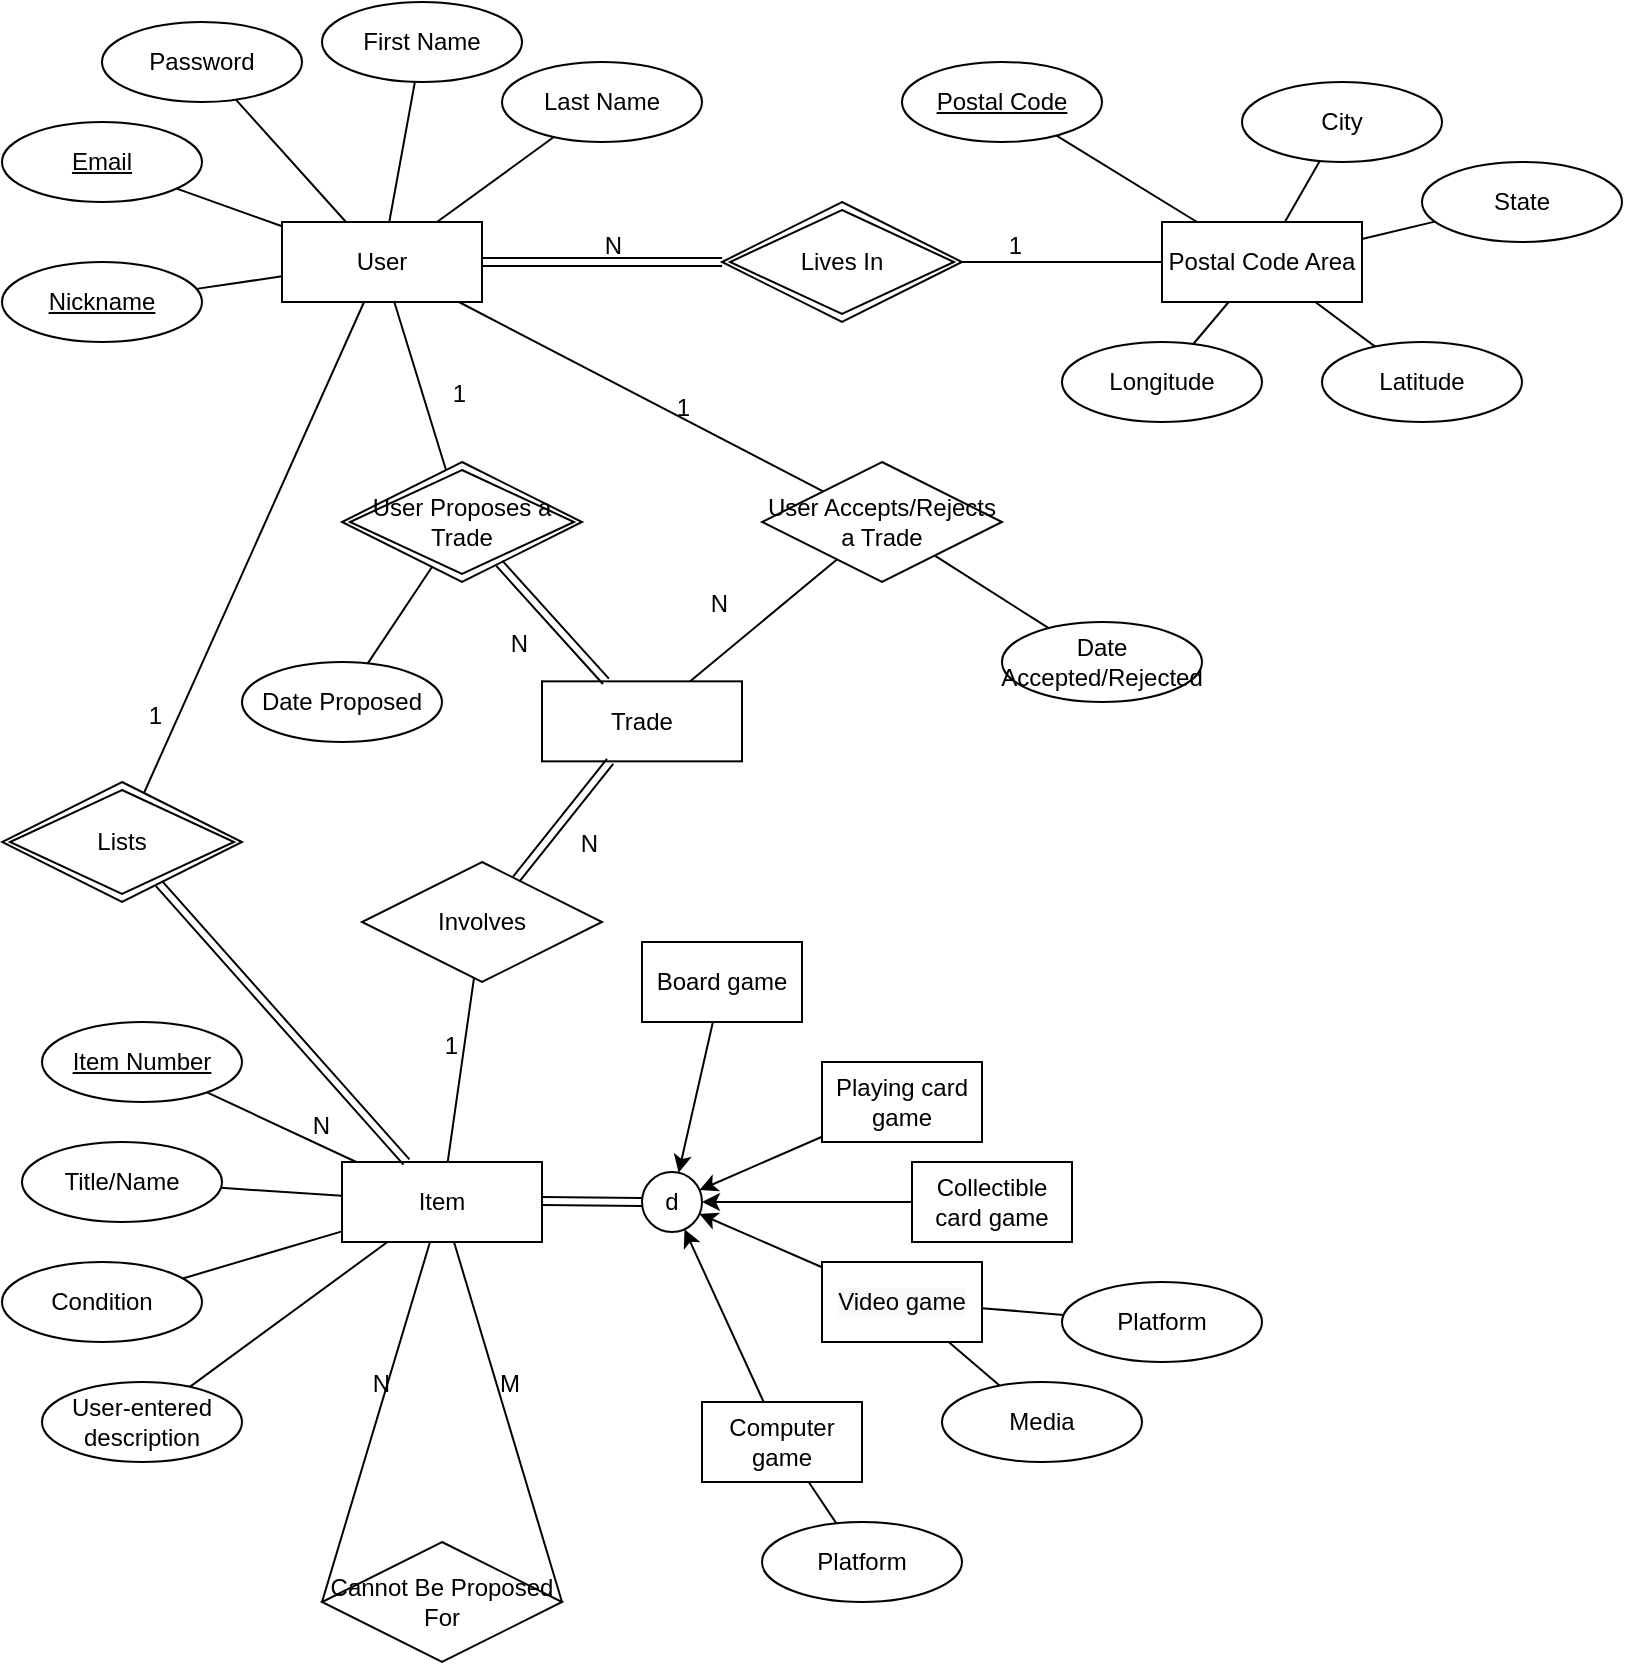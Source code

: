 <mxfile version="18.2.1" type="github">
  <diagram id="R2lEEEUBdFMjLlhIrx00" name="Page-1">
    <mxGraphModel dx="1305" dy="649" grid="1" gridSize="10" guides="1" tooltips="1" connect="1" arrows="1" fold="1" page="1" pageScale="1" pageWidth="850" pageHeight="1100" math="0" shadow="0" extFonts="Permanent Marker^https://fonts.googleapis.com/css?family=Permanent+Marker">
      <root>
        <mxCell id="0" />
        <mxCell id="1" parent="0" />
        <mxCell id="F9EN7Q-eqjH8XVya4wf_-4" value="User" style="whiteSpace=wrap;html=1;align=center;rounded=0;" vertex="1" parent="1">
          <mxGeometry x="150" y="130" width="100" height="40" as="geometry" />
        </mxCell>
        <mxCell id="F9EN7Q-eqjH8XVya4wf_-5" value="Email" style="ellipse;whiteSpace=wrap;html=1;align=center;fontStyle=4;rounded=0;" vertex="1" parent="1">
          <mxGeometry x="10" y="80" width="100" height="40" as="geometry" />
        </mxCell>
        <mxCell id="F9EN7Q-eqjH8XVya4wf_-6" value="" style="endArrow=none;html=1;rounded=0;" edge="1" parent="1" source="F9EN7Q-eqjH8XVya4wf_-5" target="F9EN7Q-eqjH8XVya4wf_-4">
          <mxGeometry relative="1" as="geometry">
            <mxPoint x="340" y="380" as="sourcePoint" />
            <mxPoint x="500" y="380" as="targetPoint" />
          </mxGeometry>
        </mxCell>
        <mxCell id="F9EN7Q-eqjH8XVya4wf_-8" value="" style="endArrow=none;html=1;rounded=0;" edge="1" parent="1" source="F9EN7Q-eqjH8XVya4wf_-9" target="F9EN7Q-eqjH8XVya4wf_-4">
          <mxGeometry relative="1" as="geometry">
            <mxPoint x="370.949" y="319.048" as="sourcePoint" />
            <mxPoint x="469.996" y="350" as="targetPoint" />
          </mxGeometry>
        </mxCell>
        <mxCell id="F9EN7Q-eqjH8XVya4wf_-9" value="Password" style="ellipse;whiteSpace=wrap;html=1;align=center;rounded=0;" vertex="1" parent="1">
          <mxGeometry x="60" y="30" width="100" height="40" as="geometry" />
        </mxCell>
        <mxCell id="F9EN7Q-eqjH8XVya4wf_-10" value="" style="endArrow=none;html=1;rounded=0;" edge="1" parent="1" source="F9EN7Q-eqjH8XVya4wf_-11" target="F9EN7Q-eqjH8XVya4wf_-4">
          <mxGeometry relative="1" as="geometry">
            <mxPoint x="450.949" y="329.048" as="sourcePoint" />
            <mxPoint x="268.889" y="140" as="targetPoint" />
          </mxGeometry>
        </mxCell>
        <mxCell id="F9EN7Q-eqjH8XVya4wf_-11" value="First Name" style="ellipse;whiteSpace=wrap;html=1;align=center;rounded=0;" vertex="1" parent="1">
          <mxGeometry x="170" y="20" width="100" height="40" as="geometry" />
        </mxCell>
        <mxCell id="F9EN7Q-eqjH8XVya4wf_-12" value="" style="endArrow=none;html=1;rounded=0;" edge="1" parent="1" source="F9EN7Q-eqjH8XVya4wf_-13" target="F9EN7Q-eqjH8XVya4wf_-4">
          <mxGeometry relative="1" as="geometry">
            <mxPoint x="520.949" y="349.048" as="sourcePoint" />
            <mxPoint x="282" y="150" as="targetPoint" />
          </mxGeometry>
        </mxCell>
        <mxCell id="F9EN7Q-eqjH8XVya4wf_-13" value="Last Name" style="ellipse;whiteSpace=wrap;html=1;align=center;rounded=0;" vertex="1" parent="1">
          <mxGeometry x="260" y="50" width="100" height="40" as="geometry" />
        </mxCell>
        <mxCell id="F9EN7Q-eqjH8XVya4wf_-14" value="Nickname" style="ellipse;whiteSpace=wrap;html=1;align=center;fontStyle=4;rounded=0;" vertex="1" parent="1">
          <mxGeometry x="10" y="150" width="100" height="40" as="geometry" />
        </mxCell>
        <mxCell id="F9EN7Q-eqjH8XVya4wf_-15" value="" style="endArrow=none;html=1;rounded=0;" edge="1" parent="1" source="F9EN7Q-eqjH8XVya4wf_-14" target="F9EN7Q-eqjH8XVya4wf_-4">
          <mxGeometry relative="1" as="geometry">
            <mxPoint x="340" y="460" as="sourcePoint" />
            <mxPoint x="150" y="212.143" as="targetPoint" />
          </mxGeometry>
        </mxCell>
        <mxCell id="F9EN7Q-eqjH8XVya4wf_-16" value="" style="shape=link;html=1;rounded=0;" edge="1" parent="1" source="F9EN7Q-eqjH8XVya4wf_-18" target="F9EN7Q-eqjH8XVya4wf_-4">
          <mxGeometry relative="1" as="geometry">
            <mxPoint x="380" y="150" as="sourcePoint" />
            <mxPoint x="510" y="330" as="targetPoint" />
          </mxGeometry>
        </mxCell>
        <mxCell id="F9EN7Q-eqjH8XVya4wf_-17" value="N" style="resizable=0;html=1;align=right;verticalAlign=bottom;rounded=0;" connectable="0" vertex="1" parent="F9EN7Q-eqjH8XVya4wf_-16">
          <mxGeometry x="1" relative="1" as="geometry">
            <mxPoint x="70" as="offset" />
          </mxGeometry>
        </mxCell>
        <mxCell id="F9EN7Q-eqjH8XVya4wf_-18" value="Lives In" style="shape=rhombus;double=1;perimeter=rhombusPerimeter;whiteSpace=wrap;html=1;align=center;rounded=0;" vertex="1" parent="1">
          <mxGeometry x="370" y="120" width="120" height="60" as="geometry" />
        </mxCell>
        <mxCell id="F9EN7Q-eqjH8XVya4wf_-19" value="" style="endArrow=none;html=1;rounded=0;" edge="1" parent="1" source="F9EN7Q-eqjH8XVya4wf_-18" target="F9EN7Q-eqjH8XVya4wf_-21">
          <mxGeometry relative="1" as="geometry">
            <mxPoint x="480" y="150" as="sourcePoint" />
            <mxPoint x="640" y="150" as="targetPoint" />
          </mxGeometry>
        </mxCell>
        <mxCell id="F9EN7Q-eqjH8XVya4wf_-20" value="1" style="resizable=0;html=1;align=right;verticalAlign=bottom;rounded=0;" connectable="0" vertex="1" parent="F9EN7Q-eqjH8XVya4wf_-19">
          <mxGeometry x="1" relative="1" as="geometry">
            <mxPoint x="-70" as="offset" />
          </mxGeometry>
        </mxCell>
        <mxCell id="F9EN7Q-eqjH8XVya4wf_-21" value="Postal Code Area" style="whiteSpace=wrap;html=1;align=center;rounded=0;" vertex="1" parent="1">
          <mxGeometry x="590" y="130" width="100" height="40" as="geometry" />
        </mxCell>
        <mxCell id="F9EN7Q-eqjH8XVya4wf_-26" value="Postal Code" style="ellipse;whiteSpace=wrap;html=1;align=center;fontStyle=4;rounded=0;" vertex="1" parent="1">
          <mxGeometry x="460" y="50" width="100" height="40" as="geometry" />
        </mxCell>
        <mxCell id="F9EN7Q-eqjH8XVya4wf_-27" value="" style="endArrow=none;html=1;rounded=0;" edge="1" parent="1" source="F9EN7Q-eqjH8XVya4wf_-26" target="F9EN7Q-eqjH8XVya4wf_-21">
          <mxGeometry relative="1" as="geometry">
            <mxPoint x="790" y="390" as="sourcePoint" />
            <mxPoint x="600" y="87.143" as="targetPoint" />
          </mxGeometry>
        </mxCell>
        <mxCell id="F9EN7Q-eqjH8XVya4wf_-28" value="" style="endArrow=none;html=1;rounded=0;" edge="1" parent="1" source="F9EN7Q-eqjH8XVya4wf_-29" target="F9EN7Q-eqjH8XVya4wf_-21">
          <mxGeometry relative="1" as="geometry">
            <mxPoint x="830.949" y="329.048" as="sourcePoint" />
            <mxPoint x="603.125" y="110" as="targetPoint" />
          </mxGeometry>
        </mxCell>
        <mxCell id="F9EN7Q-eqjH8XVya4wf_-29" value="City" style="ellipse;whiteSpace=wrap;html=1;align=center;rounded=0;" vertex="1" parent="1">
          <mxGeometry x="630" y="60" width="100" height="40" as="geometry" />
        </mxCell>
        <mxCell id="F9EN7Q-eqjH8XVya4wf_-30" value="" style="endArrow=none;html=1;rounded=0;" edge="1" parent="1" source="F9EN7Q-eqjH8XVya4wf_-31" target="F9EN7Q-eqjH8XVya4wf_-21">
          <mxGeometry relative="1" as="geometry">
            <mxPoint x="940.949" y="339.048" as="sourcePoint" />
            <mxPoint x="695" y="130" as="targetPoint" />
          </mxGeometry>
        </mxCell>
        <mxCell id="F9EN7Q-eqjH8XVya4wf_-31" value="State" style="ellipse;whiteSpace=wrap;html=1;align=center;rounded=0;" vertex="1" parent="1">
          <mxGeometry x="720" y="100" width="100" height="40" as="geometry" />
        </mxCell>
        <mxCell id="F9EN7Q-eqjH8XVya4wf_-32" value="" style="endArrow=none;html=1;rounded=0;" edge="1" parent="1" source="F9EN7Q-eqjH8XVya4wf_-33" target="F9EN7Q-eqjH8XVya4wf_-21">
          <mxGeometry relative="1" as="geometry">
            <mxPoint x="980.949" y="439.048" as="sourcePoint" />
            <mxPoint x="690" y="172.308" as="targetPoint" />
          </mxGeometry>
        </mxCell>
        <mxCell id="F9EN7Q-eqjH8XVya4wf_-33" value="Latitude" style="ellipse;whiteSpace=wrap;html=1;align=center;rounded=0;" vertex="1" parent="1">
          <mxGeometry x="670" y="190" width="100" height="40" as="geometry" />
        </mxCell>
        <mxCell id="F9EN7Q-eqjH8XVya4wf_-34" value="" style="endArrow=none;html=1;rounded=0;" edge="1" parent="1" source="F9EN7Q-eqjH8XVya4wf_-35" target="F9EN7Q-eqjH8XVya4wf_-21">
          <mxGeometry relative="1" as="geometry">
            <mxPoint x="894.279" y="449.048" as="sourcePoint" />
            <mxPoint x="579.997" y="180" as="targetPoint" />
          </mxGeometry>
        </mxCell>
        <mxCell id="F9EN7Q-eqjH8XVya4wf_-35" value="Longitude" style="ellipse;whiteSpace=wrap;html=1;align=center;rounded=0;" vertex="1" parent="1">
          <mxGeometry x="540" y="190" width="100" height="40" as="geometry" />
        </mxCell>
        <mxCell id="F9EN7Q-eqjH8XVya4wf_-36" value="Item" style="whiteSpace=wrap;html=1;align=center;rounded=0;" vertex="1" parent="1">
          <mxGeometry x="180" y="600" width="100" height="40" as="geometry" />
        </mxCell>
        <mxCell id="F9EN7Q-eqjH8XVya4wf_-38" value="" style="endArrow=none;html=1;rounded=0;" edge="1" parent="1" source="F9EN7Q-eqjH8XVya4wf_-45" target="F9EN7Q-eqjH8XVya4wf_-36">
          <mxGeometry relative="1" as="geometry">
            <mxPoint x="395" y="890" as="sourcePoint" />
            <mxPoint x="555" y="890" as="targetPoint" />
          </mxGeometry>
        </mxCell>
        <mxCell id="F9EN7Q-eqjH8XVya4wf_-45" value="Item Number" style="ellipse;whiteSpace=wrap;html=1;align=center;fontStyle=4;rounded=0;" vertex="1" parent="1">
          <mxGeometry x="30" y="530" width="100" height="40" as="geometry" />
        </mxCell>
        <mxCell id="F9EN7Q-eqjH8XVya4wf_-48" value="d" style="ellipse;whiteSpace=wrap;html=1;align=center;newEdgeStyle={&quot;edgeStyle&quot;:&quot;entityRelationEdgeStyle&quot;,&quot;startArrow&quot;:&quot;none&quot;,&quot;endArrow&quot;:&quot;none&quot;,&quot;segment&quot;:10,&quot;curved&quot;:1};treeFolding=1;treeMoving=1;rounded=0;" vertex="1" collapsed="1" parent="1">
          <mxGeometry x="330" y="605" width="30" height="30" as="geometry" />
        </mxCell>
        <mxCell id="F9EN7Q-eqjH8XVya4wf_-49" value="" style="shape=link;html=1;rounded=0;entryX=0;entryY=0.5;entryDx=0;entryDy=0;" edge="1" parent="1" target="F9EN7Q-eqjH8XVya4wf_-48">
          <mxGeometry relative="1" as="geometry">
            <mxPoint x="280" y="619.5" as="sourcePoint" />
            <mxPoint x="440" y="619.5" as="targetPoint" />
          </mxGeometry>
        </mxCell>
        <mxCell id="F9EN7Q-eqjH8XVya4wf_-51" value="Board game" style="rounded=0;whiteSpace=wrap;html=1;" vertex="1" parent="1">
          <mxGeometry x="330" y="490" width="80" height="40" as="geometry" />
        </mxCell>
        <mxCell id="F9EN7Q-eqjH8XVya4wf_-53" value="" style="endArrow=classic;html=1;rounded=0;" edge="1" parent="1" source="F9EN7Q-eqjH8XVya4wf_-51" target="F9EN7Q-eqjH8XVya4wf_-48">
          <mxGeometry width="50" height="50" relative="1" as="geometry">
            <mxPoint x="373.636" y="530" as="sourcePoint" />
            <mxPoint x="530" y="600" as="targetPoint" />
          </mxGeometry>
        </mxCell>
        <mxCell id="F9EN7Q-eqjH8XVya4wf_-57" value="Playing card game" style="rounded=0;whiteSpace=wrap;html=1;" vertex="1" parent="1">
          <mxGeometry x="420" y="550" width="80" height="40" as="geometry" />
        </mxCell>
        <mxCell id="F9EN7Q-eqjH8XVya4wf_-58" value="" style="endArrow=classic;html=1;rounded=0;" edge="1" parent="1" source="F9EN7Q-eqjH8XVya4wf_-57" target="F9EN7Q-eqjH8XVya4wf_-48">
          <mxGeometry width="50" height="50" relative="1" as="geometry">
            <mxPoint x="490" y="660" as="sourcePoint" />
            <mxPoint x="368.316" y="623.095" as="targetPoint" />
          </mxGeometry>
        </mxCell>
        <mxCell id="F9EN7Q-eqjH8XVya4wf_-61" value="Collectible card game" style="rounded=0;whiteSpace=wrap;html=1;" vertex="1" parent="1">
          <mxGeometry x="465" y="600" width="80" height="40" as="geometry" />
        </mxCell>
        <mxCell id="F9EN7Q-eqjH8XVya4wf_-62" value="" style="endArrow=classic;html=1;rounded=0;" edge="1" parent="1" source="F9EN7Q-eqjH8XVya4wf_-61" target="F9EN7Q-eqjH8XVya4wf_-48">
          <mxGeometry width="50" height="50" relative="1" as="geometry">
            <mxPoint x="490" y="705" as="sourcePoint" />
            <mxPoint x="359.959" y="663.892" as="targetPoint" />
          </mxGeometry>
        </mxCell>
        <mxCell id="F9EN7Q-eqjH8XVya4wf_-65" value="&lt;meta charset=&quot;utf-8&quot;&gt;&lt;span style=&quot;color: rgb(0, 0, 0); font-family: Helvetica; font-size: 12px; font-style: normal; font-variant-ligatures: normal; font-variant-caps: normal; font-weight: 400; letter-spacing: normal; orphans: 2; text-align: center; text-indent: 0px; text-transform: none; widows: 2; word-spacing: 0px; -webkit-text-stroke-width: 0px; background-color: rgb(248, 249, 250); text-decoration-thickness: initial; text-decoration-style: initial; text-decoration-color: initial; float: none; display: inline !important;&quot;&gt;Video game&lt;/span&gt;" style="rounded=0;whiteSpace=wrap;html=1;" vertex="1" parent="1">
          <mxGeometry x="420" y="650" width="80" height="40" as="geometry" />
        </mxCell>
        <mxCell id="F9EN7Q-eqjH8XVya4wf_-66" value="" style="endArrow=classic;html=1;rounded=0;" edge="1" parent="1" source="F9EN7Q-eqjH8XVya4wf_-65" target="F9EN7Q-eqjH8XVya4wf_-48">
          <mxGeometry width="50" height="50" relative="1" as="geometry">
            <mxPoint x="490.04" y="760" as="sourcePoint" />
            <mxPoint x="359.999" y="718.892" as="targetPoint" />
          </mxGeometry>
        </mxCell>
        <mxCell id="F9EN7Q-eqjH8XVya4wf_-67" value="Computer game" style="rounded=0;whiteSpace=wrap;html=1;" vertex="1" parent="1">
          <mxGeometry x="360" y="720" width="80" height="40" as="geometry" />
        </mxCell>
        <mxCell id="F9EN7Q-eqjH8XVya4wf_-68" value="" style="endArrow=classic;html=1;rounded=0;" edge="1" parent="1" source="F9EN7Q-eqjH8XVya4wf_-67" target="F9EN7Q-eqjH8XVya4wf_-48">
          <mxGeometry width="50" height="50" relative="1" as="geometry">
            <mxPoint x="490.04" y="830" as="sourcePoint" />
            <mxPoint x="359.999" y="788.892" as="targetPoint" />
          </mxGeometry>
        </mxCell>
        <mxCell id="F9EN7Q-eqjH8XVya4wf_-69" value="" style="endArrow=none;html=1;rounded=0;" edge="1" parent="1" source="F9EN7Q-eqjH8XVya4wf_-70" target="F9EN7Q-eqjH8XVya4wf_-65">
          <mxGeometry relative="1" as="geometry">
            <mxPoint x="934.279" y="909.048" as="sourcePoint" />
            <mxPoint x="663.333" y="630" as="targetPoint" />
          </mxGeometry>
        </mxCell>
        <mxCell id="F9EN7Q-eqjH8XVya4wf_-70" value="Media" style="ellipse;whiteSpace=wrap;html=1;align=center;rounded=0;" vertex="1" parent="1">
          <mxGeometry x="480" y="710" width="100" height="40" as="geometry" />
        </mxCell>
        <mxCell id="F9EN7Q-eqjH8XVya4wf_-71" value="" style="endArrow=none;html=1;rounded=0;" edge="1" parent="1" source="F9EN7Q-eqjH8XVya4wf_-72" target="F9EN7Q-eqjH8XVya4wf_-65">
          <mxGeometry relative="1" as="geometry">
            <mxPoint x="934.279" y="849.048" as="sourcePoint" />
            <mxPoint x="663.333" y="570" as="targetPoint" />
          </mxGeometry>
        </mxCell>
        <mxCell id="F9EN7Q-eqjH8XVya4wf_-72" value="Platform" style="ellipse;whiteSpace=wrap;html=1;align=center;rounded=0;" vertex="1" parent="1">
          <mxGeometry x="540" y="660" width="100" height="40" as="geometry" />
        </mxCell>
        <mxCell id="F9EN7Q-eqjH8XVya4wf_-73" value="" style="endArrow=none;html=1;rounded=0;" edge="1" parent="1" source="F9EN7Q-eqjH8XVya4wf_-74" target="F9EN7Q-eqjH8XVya4wf_-67">
          <mxGeometry relative="1" as="geometry">
            <mxPoint x="674.279" y="969.048" as="sourcePoint" />
            <mxPoint x="240" y="793.077" as="targetPoint" />
          </mxGeometry>
        </mxCell>
        <mxCell id="F9EN7Q-eqjH8XVya4wf_-74" value="Platform" style="ellipse;whiteSpace=wrap;html=1;align=center;rounded=0;" vertex="1" parent="1">
          <mxGeometry x="390" y="780" width="100" height="40" as="geometry" />
        </mxCell>
        <mxCell id="F9EN7Q-eqjH8XVya4wf_-75" value="" style="endArrow=none;html=1;rounded=0;" edge="1" parent="1" source="F9EN7Q-eqjH8XVya4wf_-76" target="F9EN7Q-eqjH8XVya4wf_-36">
          <mxGeometry relative="1" as="geometry">
            <mxPoint x="424.279" y="909.048" as="sourcePoint" />
            <mxPoint x="163.333" y="700" as="targetPoint" />
          </mxGeometry>
        </mxCell>
        <mxCell id="F9EN7Q-eqjH8XVya4wf_-76" value="Condition" style="ellipse;whiteSpace=wrap;html=1;align=center;rounded=0;" vertex="1" parent="1">
          <mxGeometry x="10" y="650" width="100" height="40" as="geometry" />
        </mxCell>
        <mxCell id="F9EN7Q-eqjH8XVya4wf_-78" value="" style="endArrow=none;html=1;rounded=0;" edge="1" parent="1" source="F9EN7Q-eqjH8XVya4wf_-79" target="F9EN7Q-eqjH8XVya4wf_-36">
          <mxGeometry relative="1" as="geometry">
            <mxPoint x="434.279" y="919.048" as="sourcePoint" />
            <mxPoint x="220" y="650" as="targetPoint" />
          </mxGeometry>
        </mxCell>
        <mxCell id="F9EN7Q-eqjH8XVya4wf_-79" value="User-entered description" style="ellipse;whiteSpace=wrap;html=1;align=center;rounded=0;" vertex="1" parent="1">
          <mxGeometry x="30" y="710" width="100" height="40" as="geometry" />
        </mxCell>
        <mxCell id="F9EN7Q-eqjH8XVya4wf_-81" value="" style="endArrow=none;html=1;rounded=0;" edge="1" parent="1" source="F9EN7Q-eqjH8XVya4wf_-82" target="F9EN7Q-eqjH8XVya4wf_-36">
          <mxGeometry relative="1" as="geometry">
            <mxPoint x="148.636" y="647.305" as="sourcePoint" />
            <mxPoint x="110" y="590" as="targetPoint" />
          </mxGeometry>
        </mxCell>
        <mxCell id="F9EN7Q-eqjH8XVya4wf_-82" value="Title/Name" style="ellipse;whiteSpace=wrap;html=1;align=center;rounded=0;" vertex="1" parent="1">
          <mxGeometry x="20" y="590" width="100" height="40" as="geometry" />
        </mxCell>
        <mxCell id="F9EN7Q-eqjH8XVya4wf_-83" value="Trade" style="whiteSpace=wrap;html=1;align=center;rounded=0;" vertex="1" parent="1">
          <mxGeometry x="280" y="359.67" width="100" height="40" as="geometry" />
        </mxCell>
        <mxCell id="F9EN7Q-eqjH8XVya4wf_-85" value="User Proposes a Trade" style="shape=rhombus;double=1;perimeter=rhombusPerimeter;whiteSpace=wrap;html=1;align=center;rounded=0;" vertex="1" parent="1">
          <mxGeometry x="180" y="250" width="120" height="60" as="geometry" />
        </mxCell>
        <mxCell id="F9EN7Q-eqjH8XVya4wf_-86" value="" style="endArrow=none;html=1;rounded=0;" edge="1" parent="1" source="F9EN7Q-eqjH8XVya4wf_-4" target="F9EN7Q-eqjH8XVya4wf_-85">
          <mxGeometry relative="1" as="geometry">
            <mxPoint x="370" y="460" as="sourcePoint" />
            <mxPoint x="530" y="460" as="targetPoint" />
          </mxGeometry>
        </mxCell>
        <mxCell id="F9EN7Q-eqjH8XVya4wf_-87" value="1" style="resizable=0;html=1;align=right;verticalAlign=bottom;rounded=0;" connectable="0" vertex="1" parent="F9EN7Q-eqjH8XVya4wf_-86">
          <mxGeometry x="1" relative="1" as="geometry">
            <mxPoint x="10" y="-30" as="offset" />
          </mxGeometry>
        </mxCell>
        <mxCell id="F9EN7Q-eqjH8XVya4wf_-89" value="" style="shape=link;html=1;rounded=0;" edge="1" parent="1" source="F9EN7Q-eqjH8XVya4wf_-85" target="F9EN7Q-eqjH8XVya4wf_-83">
          <mxGeometry relative="1" as="geometry">
            <mxPoint x="370" y="460" as="sourcePoint" />
            <mxPoint x="530" y="460" as="targetPoint" />
          </mxGeometry>
        </mxCell>
        <mxCell id="F9EN7Q-eqjH8XVya4wf_-90" value="N" style="resizable=0;html=1;align=right;verticalAlign=bottom;rounded=0;" connectable="0" vertex="1" parent="F9EN7Q-eqjH8XVya4wf_-89">
          <mxGeometry x="1" relative="1" as="geometry">
            <mxPoint x="-38" y="-10" as="offset" />
          </mxGeometry>
        </mxCell>
        <mxCell id="F9EN7Q-eqjH8XVya4wf_-91" value="" style="endArrow=none;html=1;rounded=0;" edge="1" parent="1" source="F9EN7Q-eqjH8XVya4wf_-92" target="F9EN7Q-eqjH8XVya4wf_-85">
          <mxGeometry relative="1" as="geometry">
            <mxPoint x="108.636" y="419.445" as="sourcePoint" />
            <mxPoint x="140" y="409.997" as="targetPoint" />
          </mxGeometry>
        </mxCell>
        <mxCell id="F9EN7Q-eqjH8XVya4wf_-92" value="Date Proposed" style="ellipse;whiteSpace=wrap;html=1;align=center;rounded=0;" vertex="1" parent="1">
          <mxGeometry x="130" y="350" width="100" height="40" as="geometry" />
        </mxCell>
        <mxCell id="F9EN7Q-eqjH8XVya4wf_-96" value="User Accepts/Rejects a Trade" style="shape=rhombus;perimeter=rhombusPerimeter;whiteSpace=wrap;html=1;align=center;rounded=0;" vertex="1" parent="1">
          <mxGeometry x="390" y="250" width="120" height="60" as="geometry" />
        </mxCell>
        <mxCell id="F9EN7Q-eqjH8XVya4wf_-97" value="" style="endArrow=none;html=1;rounded=0;" edge="1" parent="1" source="F9EN7Q-eqjH8XVya4wf_-4" target="F9EN7Q-eqjH8XVya4wf_-96">
          <mxGeometry relative="1" as="geometry">
            <mxPoint x="210" y="180" as="sourcePoint" />
            <mxPoint x="210" y="260" as="targetPoint" />
          </mxGeometry>
        </mxCell>
        <mxCell id="F9EN7Q-eqjH8XVya4wf_-98" value="1" style="resizable=0;html=1;align=right;verticalAlign=bottom;rounded=0;" connectable="0" vertex="1" parent="F9EN7Q-eqjH8XVya4wf_-97">
          <mxGeometry x="1" relative="1" as="geometry">
            <mxPoint x="-66" y="-33" as="offset" />
          </mxGeometry>
        </mxCell>
        <mxCell id="F9EN7Q-eqjH8XVya4wf_-99" value="" style="endArrow=none;html=1;rounded=0;" edge="1" parent="1" source="F9EN7Q-eqjH8XVya4wf_-83" target="F9EN7Q-eqjH8XVya4wf_-96">
          <mxGeometry relative="1" as="geometry">
            <mxPoint x="237.692" y="180" as="sourcePoint" />
            <mxPoint x="365.455" y="272.273" as="targetPoint" />
          </mxGeometry>
        </mxCell>
        <mxCell id="F9EN7Q-eqjH8XVya4wf_-101" value="N" style="resizable=0;html=1;align=right;verticalAlign=bottom;rounded=0;" connectable="0" vertex="1" parent="1">
          <mxGeometry x="270.003" y="359.671" as="geometry">
            <mxPoint x="103" y="-30" as="offset" />
          </mxGeometry>
        </mxCell>
        <mxCell id="F9EN7Q-eqjH8XVya4wf_-102" value="Lists" style="shape=rhombus;double=1;perimeter=rhombusPerimeter;whiteSpace=wrap;html=1;align=center;rounded=0;" vertex="1" parent="1">
          <mxGeometry x="10" y="410" width="120" height="60" as="geometry" />
        </mxCell>
        <mxCell id="F9EN7Q-eqjH8XVya4wf_-103" value="" style="endArrow=none;html=1;rounded=0;" edge="1" parent="1" target="F9EN7Q-eqjH8XVya4wf_-102" source="F9EN7Q-eqjH8XVya4wf_-4">
          <mxGeometry relative="1" as="geometry">
            <mxPoint x="70" y="210" as="sourcePoint" />
            <mxPoint x="400" y="500" as="targetPoint" />
          </mxGeometry>
        </mxCell>
        <mxCell id="F9EN7Q-eqjH8XVya4wf_-104" value="1" style="resizable=0;html=1;align=right;verticalAlign=bottom;rounded=0;" connectable="0" vertex="1" parent="F9EN7Q-eqjH8XVya4wf_-103">
          <mxGeometry x="1" relative="1" as="geometry">
            <mxPoint x="10" y="-30" as="offset" />
          </mxGeometry>
        </mxCell>
        <mxCell id="F9EN7Q-eqjH8XVya4wf_-105" value="" style="shape=link;html=1;rounded=0;" edge="1" parent="1" source="F9EN7Q-eqjH8XVya4wf_-102" target="F9EN7Q-eqjH8XVya4wf_-36">
          <mxGeometry relative="1" as="geometry">
            <mxPoint x="240" y="500" as="sourcePoint" />
            <mxPoint x="118" y="400" as="targetPoint" />
          </mxGeometry>
        </mxCell>
        <mxCell id="F9EN7Q-eqjH8XVya4wf_-106" value="N" style="resizable=0;html=1;align=right;verticalAlign=bottom;rounded=0;" connectable="0" vertex="1" parent="F9EN7Q-eqjH8XVya4wf_-105">
          <mxGeometry x="1" relative="1" as="geometry">
            <mxPoint x="-38" y="-10" as="offset" />
          </mxGeometry>
        </mxCell>
        <mxCell id="F9EN7Q-eqjH8XVya4wf_-107" value="" style="endArrow=none;html=1;rounded=0;" edge="1" parent="1" source="F9EN7Q-eqjH8XVya4wf_-108" target="F9EN7Q-eqjH8XVya4wf_-96">
          <mxGeometry relative="1" as="geometry">
            <mxPoint x="498.636" y="396.945" as="sourcePoint" />
            <mxPoint x="615" y="280" as="targetPoint" />
          </mxGeometry>
        </mxCell>
        <mxCell id="F9EN7Q-eqjH8XVya4wf_-108" value="Date Accepted/Rejected" style="ellipse;whiteSpace=wrap;html=1;align=center;rounded=0;" vertex="1" parent="1">
          <mxGeometry x="510" y="330" width="100" height="40" as="geometry" />
        </mxCell>
        <mxCell id="F9EN7Q-eqjH8XVya4wf_-109" value="Involves" style="shape=rhombus;perimeter=rhombusPerimeter;whiteSpace=wrap;html=1;align=center;rounded=0;" vertex="1" parent="1">
          <mxGeometry x="190" y="450" width="120" height="60" as="geometry" />
        </mxCell>
        <mxCell id="F9EN7Q-eqjH8XVya4wf_-110" value="" style="shape=link;html=1;rounded=0;" edge="1" parent="1" source="F9EN7Q-eqjH8XVya4wf_-83" target="F9EN7Q-eqjH8XVya4wf_-109">
          <mxGeometry relative="1" as="geometry">
            <mxPoint x="268.663" y="310.668" as="sourcePoint" />
            <mxPoint x="321.94" y="369.67" as="targetPoint" />
          </mxGeometry>
        </mxCell>
        <mxCell id="F9EN7Q-eqjH8XVya4wf_-111" value="N" style="resizable=0;html=1;align=right;verticalAlign=bottom;rounded=0;" connectable="0" vertex="1" parent="F9EN7Q-eqjH8XVya4wf_-110">
          <mxGeometry x="1" relative="1" as="geometry">
            <mxPoint x="42" y="-9" as="offset" />
          </mxGeometry>
        </mxCell>
        <mxCell id="F9EN7Q-eqjH8XVya4wf_-112" value="" style="endArrow=none;html=1;rounded=0;" edge="1" parent="1" source="F9EN7Q-eqjH8XVya4wf_-109" target="F9EN7Q-eqjH8XVya4wf_-36">
          <mxGeometry relative="1" as="geometry">
            <mxPoint x="168.942" y="480" as="sourcePoint" />
            <mxPoint x="351.068" y="574.706" as="targetPoint" />
          </mxGeometry>
        </mxCell>
        <mxCell id="F9EN7Q-eqjH8XVya4wf_-113" value="1" style="resizable=0;html=1;align=right;verticalAlign=bottom;rounded=0;" connectable="0" vertex="1" parent="F9EN7Q-eqjH8XVya4wf_-112">
          <mxGeometry x="1" relative="1" as="geometry">
            <mxPoint x="6" y="-50" as="offset" />
          </mxGeometry>
        </mxCell>
        <mxCell id="F9EN7Q-eqjH8XVya4wf_-114" value="Cannot Be Proposed For" style="shape=rhombus;perimeter=rhombusPerimeter;whiteSpace=wrap;html=1;align=center;rounded=0;" vertex="1" parent="1">
          <mxGeometry x="170" y="790" width="120" height="60" as="geometry" />
        </mxCell>
        <mxCell id="F9EN7Q-eqjH8XVya4wf_-115" value="" style="endArrow=none;html=1;rounded=0;exitX=0;exitY=0.5;exitDx=0;exitDy=0;" edge="1" parent="1" source="F9EN7Q-eqjH8XVya4wf_-114" target="F9EN7Q-eqjH8XVya4wf_-36">
          <mxGeometry relative="1" as="geometry">
            <mxPoint x="178.942" y="490" as="sourcePoint" />
            <mxPoint x="242.857" y="610" as="targetPoint" />
          </mxGeometry>
        </mxCell>
        <mxCell id="F9EN7Q-eqjH8XVya4wf_-116" value="N" style="resizable=0;html=1;align=right;verticalAlign=bottom;rounded=0;" connectable="0" vertex="1" parent="F9EN7Q-eqjH8XVya4wf_-115">
          <mxGeometry x="1" relative="1" as="geometry">
            <mxPoint x="-20" y="80" as="offset" />
          </mxGeometry>
        </mxCell>
        <mxCell id="F9EN7Q-eqjH8XVya4wf_-117" value="" style="endArrow=none;html=1;rounded=0;exitX=1;exitY=0.5;exitDx=0;exitDy=0;" edge="1" parent="1" source="F9EN7Q-eqjH8XVya4wf_-114" target="F9EN7Q-eqjH8XVya4wf_-36">
          <mxGeometry relative="1" as="geometry">
            <mxPoint x="180" y="830" as="sourcePoint" />
            <mxPoint x="234" y="650" as="targetPoint" />
          </mxGeometry>
        </mxCell>
        <mxCell id="F9EN7Q-eqjH8XVya4wf_-118" value="M" style="resizable=0;html=1;align=right;verticalAlign=bottom;rounded=0;" connectable="0" vertex="1" parent="F9EN7Q-eqjH8XVya4wf_-117">
          <mxGeometry x="1" relative="1" as="geometry">
            <mxPoint x="34" y="80" as="offset" />
          </mxGeometry>
        </mxCell>
      </root>
    </mxGraphModel>
  </diagram>
</mxfile>
